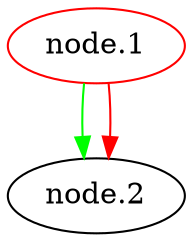 digraph Perl
{
graph [ rankdir="TB" ]
node [ shape="oval" ]
edge [ color="grey" ]
"node.1" [ color="red" ]
"node.2"
"node.1" -> "node.2" [ color="green" label="" ]
"node.1" -> "node.2" [ color="red" label="" ]
}
